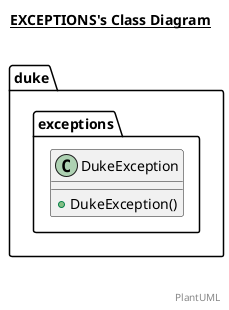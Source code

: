 @startuml

title __EXCEPTIONS's Class Diagram__\n

  namespace duke {
    namespace exceptions {
      class duke.exceptions.DukeException {
          + DukeException()
      }
    }
  }
  



right footer


PlantUML
endfooter

@enduml
